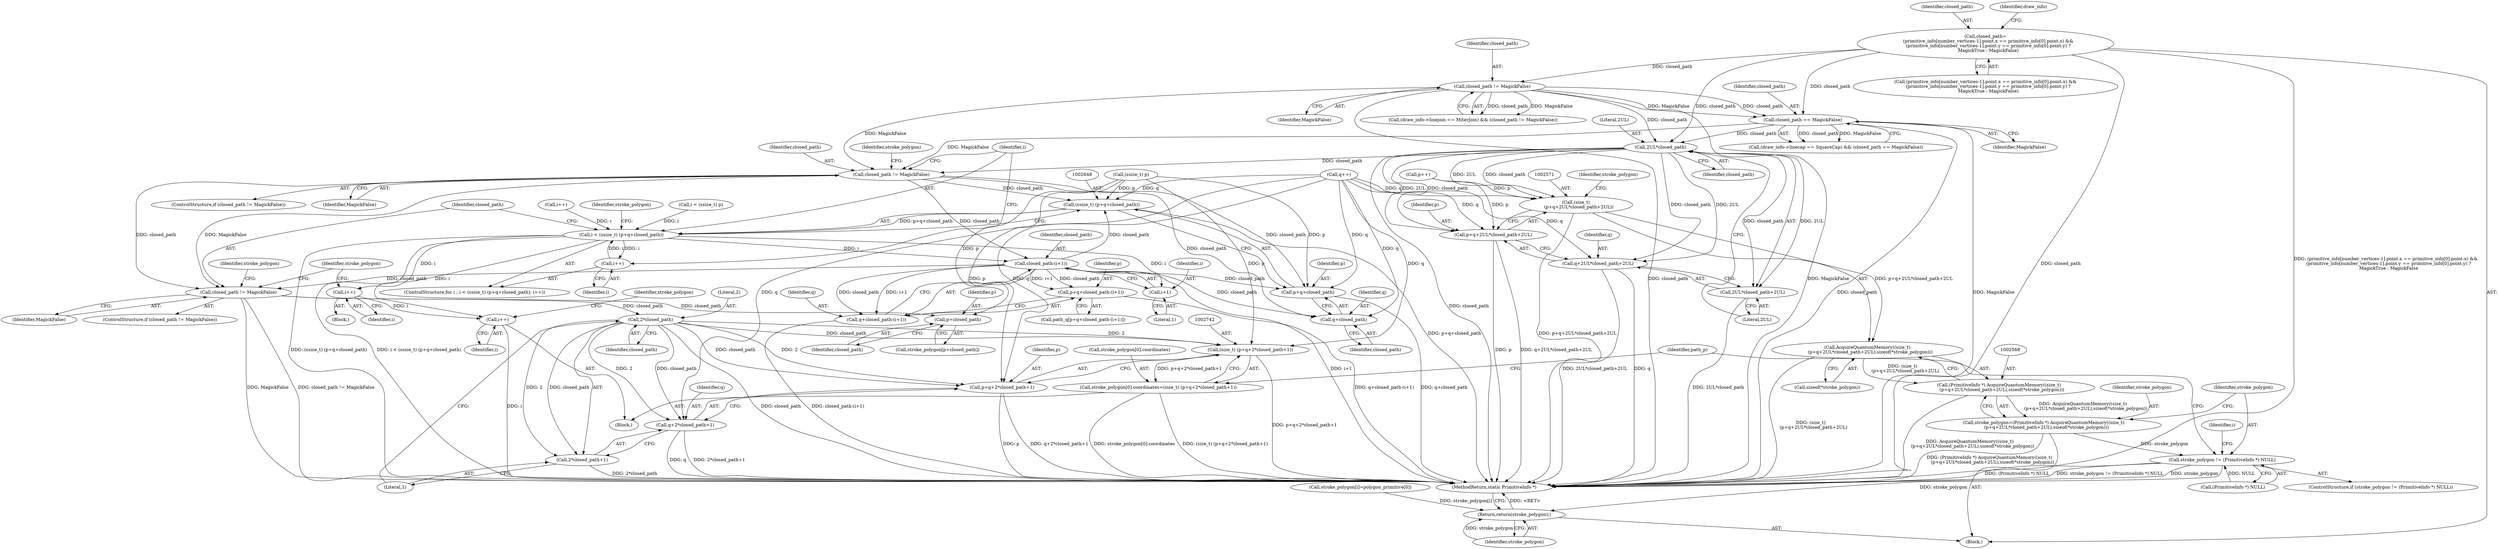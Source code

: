 digraph "0_ImageMagick_726812fa2fa7ce16bcf58f6e115f65427a1c0950_5@API" {
"1002577" [label="(Call,2UL*closed_path)"];
"1000274" [label="(Call,closed_path != MagickFalse)"];
"1000221" [label="(Call,closed_path=\n    (primitive_info[number_vertices-1].point.x == primitive_info[0].point.x) &&\n    (primitive_info[number_vertices-1].point.y == primitive_info[0].point.y) ?\n    MagickTrue : MagickFalse)"];
"1000440" [label="(Call,closed_path == MagickFalse)"];
"1002570" [label="(Call,(size_t)\n    (p+q+2UL*closed_path+2UL))"];
"1002569" [label="(Call,AcquireQuantumMemory((size_t)\n    (p+q+2UL*closed_path+2UL),sizeof(*stroke_polygon)))"];
"1002567" [label="(Call,(PrimitiveInfo *) AcquireQuantumMemory((size_t)\n    (p+q+2UL*closed_path+2UL),sizeof(*stroke_polygon)))"];
"1002565" [label="(Call,stroke_polygon=(PrimitiveInfo *) AcquireQuantumMemory((size_t)\n    (p+q+2UL*closed_path+2UL),sizeof(*stroke_polygon)))"];
"1002585" [label="(Call,stroke_polygon != (PrimitiveInfo *) NULL)"];
"1002770" [label="(Return,return(stroke_polygon);)"];
"1002572" [label="(Call,p+q+2UL*closed_path+2UL)"];
"1002574" [label="(Call,q+2UL*closed_path+2UL)"];
"1002576" [label="(Call,2UL*closed_path+2UL)"];
"1002620" [label="(Call,closed_path != MagickFalse)"];
"1002647" [label="(Call,(ssize_t) (p+q+closed_path))"];
"1002645" [label="(Call,i < (ssize_t) (p+q+closed_path))"];
"1002654" [label="(Call,i++)"];
"1002676" [label="(Call,closed_path-(i+1))"];
"1002649" [label="(Call,p+q+closed_path)"];
"1002651" [label="(Call,q+closed_path)"];
"1002672" [label="(Call,p+q+closed_path-(i+1))"];
"1002674" [label="(Call,q+closed_path-(i+1))"];
"1002682" [label="(Call,closed_path != MagickFalse)"];
"1002702" [label="(Call,p+closed_path)"];
"1002748" [label="(Call,2*closed_path)"];
"1002741" [label="(Call,(size_t) (p+q+2*closed_path+1))"];
"1002735" [label="(Call,stroke_polygon[0].coordinates=(size_t) (p+q+2*closed_path+1))"];
"1002743" [label="(Call,p+q+2*closed_path+1)"];
"1002745" [label="(Call,q+2*closed_path+1)"];
"1002747" [label="(Call,2*closed_path+1)"];
"1002678" [label="(Call,i+1)"];
"1002706" [label="(Call,i++)"];
"1002726" [label="(Call,i++)"];
"1002583" [label="(Identifier,stroke_polygon)"];
"1002646" [label="(Identifier,i)"];
"1000434" [label="(Call,(draw_info->linecap == SquareCap) && (closed_path == MagickFalse))"];
"1002552" [label="(Call,p++)"];
"1002673" [label="(Identifier,p)"];
"1002566" [label="(Identifier,stroke_polygon)"];
"1002597" [label="(Call,(ssize_t) p)"];
"1002621" [label="(Identifier,closed_path)"];
"1002703" [label="(Identifier,p)"];
"1002642" [label="(Call,i++)"];
"1002560" [label="(Call,q++)"];
"1002743" [label="(Call,p+q+2*closed_path+1)"];
"1002679" [label="(Identifier,i)"];
"1002681" [label="(ControlStructure,if (closed_path != MagickFalse))"];
"1002708" [label="(Call,stroke_polygon[i]=polygon_primitive[0])"];
"1002650" [label="(Identifier,p)"];
"1002573" [label="(Identifier,p)"];
"1002622" [label="(Identifier,MagickFalse)"];
"1002684" [label="(Identifier,MagickFalse)"];
"1002736" [label="(Call,stroke_polygon[0].coordinates)"];
"1002572" [label="(Call,p+q+2UL*closed_path+2UL)"];
"1002748" [label="(Call,2*closed_path)"];
"1002707" [label="(Identifier,i)"];
"1002620" [label="(Call,closed_path != MagickFalse)"];
"1000274" [label="(Call,closed_path != MagickFalse)"];
"1002751" [label="(Literal,1)"];
"1002659" [label="(Identifier,stroke_polygon)"];
"1002579" [label="(Identifier,closed_path)"];
"1002585" [label="(Call,stroke_polygon != (PrimitiveInfo *) NULL)"];
"1002652" [label="(Identifier,q)"];
"1002680" [label="(Literal,1)"];
"1002747" [label="(Call,2*closed_path+1)"];
"1002772" [label="(MethodReturn,static PrimitiveInfo *)"];
"1002587" [label="(Call,(PrimitiveInfo *) NULL)"];
"1002746" [label="(Identifier,q)"];
"1002649" [label="(Call,p+q+closed_path)"];
"1000440" [label="(Call,closed_path == MagickFalse)"];
"1002590" [label="(Block,)"];
"1002771" [label="(Identifier,stroke_polygon)"];
"1002749" [label="(Literal,2)"];
"1002702" [label="(Call,p+closed_path)"];
"1002727" [label="(Identifier,i)"];
"1002688" [label="(Identifier,stroke_polygon)"];
"1002586" [label="(Identifier,stroke_polygon)"];
"1002654" [label="(Call,i++)"];
"1002676" [label="(Call,closed_path-(i+1))"];
"1002678" [label="(Call,i+1)"];
"1002683" [label="(Identifier,closed_path)"];
"1002674" [label="(Call,q+closed_path-(i+1))"];
"1002593" [label="(Identifier,i)"];
"1002682" [label="(Call,closed_path != MagickFalse)"];
"1002753" [label="(Identifier,path_p)"];
"1002672" [label="(Call,p+q+closed_path-(i+1))"];
"1000223" [label="(Call,(primitive_info[number_vertices-1].point.x == primitive_info[0].point.x) &&\n    (primitive_info[number_vertices-1].point.y == primitive_info[0].point.y) ?\n    MagickTrue : MagickFalse)"];
"1002670" [label="(Call,path_q[p+q+closed_path-(i+1)])"];
"1002675" [label="(Identifier,q)"];
"1000276" [label="(Identifier,MagickFalse)"];
"1002581" [label="(Call,sizeof(*stroke_polygon))"];
"1002570" [label="(Call,(size_t)\n    (p+q+2UL*closed_path+2UL))"];
"1002653" [label="(Identifier,closed_path)"];
"1002745" [label="(Call,q+2*closed_path+1)"];
"1002578" [label="(Literal,2UL)"];
"1002750" [label="(Identifier,closed_path)"];
"1002735" [label="(Call,stroke_polygon[0].coordinates=(size_t) (p+q+2*closed_path+1))"];
"1002580" [label="(Literal,2UL)"];
"1002647" [label="(Call,(ssize_t) (p+q+closed_path))"];
"1002595" [label="(Call,i < (ssize_t) p)"];
"1002577" [label="(Call,2UL*closed_path)"];
"1000221" [label="(Call,closed_path=\n    (primitive_info[number_vertices-1].point.x == primitive_info[0].point.x) &&\n    (primitive_info[number_vertices-1].point.y == primitive_info[0].point.y) ?\n    MagickTrue : MagickFalse)"];
"1002731" [label="(Identifier,stroke_polygon)"];
"1002626" [label="(Identifier,stroke_polygon)"];
"1002744" [label="(Identifier,p)"];
"1002651" [label="(Call,q+closed_path)"];
"1002655" [label="(Identifier,i)"];
"1002726" [label="(Call,i++)"];
"1000275" [label="(Identifier,closed_path)"];
"1002644" [label="(ControlStructure,for ( ; i < (ssize_t) (p+q+closed_path); i++))"];
"1002645" [label="(Call,i < (ssize_t) (p+q+closed_path))"];
"1002741" [label="(Call,(size_t) (p+q+2*closed_path+1))"];
"1000442" [label="(Identifier,MagickFalse)"];
"1002567" [label="(Call,(PrimitiveInfo *) AcquireQuantumMemory((size_t)\n    (p+q+2UL*closed_path+2UL),sizeof(*stroke_polygon)))"];
"1002619" [label="(ControlStructure,if (closed_path != MagickFalse))"];
"1002685" [label="(Block,)"];
"1002565" [label="(Call,stroke_polygon=(PrimitiveInfo *) AcquireQuantumMemory((size_t)\n    (p+q+2UL*closed_path+2UL),sizeof(*stroke_polygon)))"];
"1002704" [label="(Identifier,closed_path)"];
"1002575" [label="(Identifier,q)"];
"1000222" [label="(Identifier,closed_path)"];
"1002574" [label="(Call,q+2UL*closed_path+2UL)"];
"1002700" [label="(Call,stroke_polygon[p+closed_path])"];
"1002569" [label="(Call,AcquireQuantumMemory((size_t)\n    (p+q+2UL*closed_path+2UL),sizeof(*stroke_polygon)))"];
"1002584" [label="(ControlStructure,if (stroke_polygon != (PrimitiveInfo *) NULL))"];
"1002576" [label="(Call,2UL*closed_path+2UL)"];
"1002710" [label="(Identifier,stroke_polygon)"];
"1002677" [label="(Identifier,closed_path)"];
"1002770" [label="(Return,return(stroke_polygon);)"];
"1002706" [label="(Call,i++)"];
"1000441" [label="(Identifier,closed_path)"];
"1000268" [label="(Call,(draw_info->linejoin == MiterJoin) && (closed_path != MagickFalse))"];
"1000265" [label="(Identifier,draw_info)"];
"1000108" [label="(Block,)"];
"1002577" -> "1002576"  [label="AST: "];
"1002577" -> "1002579"  [label="CFG: "];
"1002578" -> "1002577"  [label="AST: "];
"1002579" -> "1002577"  [label="AST: "];
"1002580" -> "1002577"  [label="CFG: "];
"1002577" -> "1002772"  [label="DDG: closed_path"];
"1002577" -> "1002570"  [label="DDG: 2UL"];
"1002577" -> "1002570"  [label="DDG: closed_path"];
"1002577" -> "1002572"  [label="DDG: 2UL"];
"1002577" -> "1002572"  [label="DDG: closed_path"];
"1002577" -> "1002574"  [label="DDG: 2UL"];
"1002577" -> "1002574"  [label="DDG: closed_path"];
"1002577" -> "1002576"  [label="DDG: 2UL"];
"1002577" -> "1002576"  [label="DDG: closed_path"];
"1000274" -> "1002577"  [label="DDG: closed_path"];
"1000221" -> "1002577"  [label="DDG: closed_path"];
"1000440" -> "1002577"  [label="DDG: closed_path"];
"1002577" -> "1002620"  [label="DDG: closed_path"];
"1000274" -> "1000268"  [label="AST: "];
"1000274" -> "1000276"  [label="CFG: "];
"1000275" -> "1000274"  [label="AST: "];
"1000276" -> "1000274"  [label="AST: "];
"1000268" -> "1000274"  [label="CFG: "];
"1000274" -> "1002772"  [label="DDG: closed_path"];
"1000274" -> "1002772"  [label="DDG: MagickFalse"];
"1000274" -> "1000268"  [label="DDG: closed_path"];
"1000274" -> "1000268"  [label="DDG: MagickFalse"];
"1000221" -> "1000274"  [label="DDG: closed_path"];
"1000274" -> "1000440"  [label="DDG: closed_path"];
"1000274" -> "1000440"  [label="DDG: MagickFalse"];
"1000274" -> "1002620"  [label="DDG: MagickFalse"];
"1000221" -> "1000108"  [label="AST: "];
"1000221" -> "1000223"  [label="CFG: "];
"1000222" -> "1000221"  [label="AST: "];
"1000223" -> "1000221"  [label="AST: "];
"1000265" -> "1000221"  [label="CFG: "];
"1000221" -> "1002772"  [label="DDG: (primitive_info[number_vertices-1].point.x == primitive_info[0].point.x) &&\n    (primitive_info[number_vertices-1].point.y == primitive_info[0].point.y) ?\n    MagickTrue : MagickFalse"];
"1000221" -> "1002772"  [label="DDG: closed_path"];
"1000221" -> "1000440"  [label="DDG: closed_path"];
"1000440" -> "1000434"  [label="AST: "];
"1000440" -> "1000442"  [label="CFG: "];
"1000441" -> "1000440"  [label="AST: "];
"1000442" -> "1000440"  [label="AST: "];
"1000434" -> "1000440"  [label="CFG: "];
"1000440" -> "1002772"  [label="DDG: MagickFalse"];
"1000440" -> "1002772"  [label="DDG: closed_path"];
"1000440" -> "1000434"  [label="DDG: closed_path"];
"1000440" -> "1000434"  [label="DDG: MagickFalse"];
"1000440" -> "1002620"  [label="DDG: MagickFalse"];
"1002570" -> "1002569"  [label="AST: "];
"1002570" -> "1002572"  [label="CFG: "];
"1002571" -> "1002570"  [label="AST: "];
"1002572" -> "1002570"  [label="AST: "];
"1002583" -> "1002570"  [label="CFG: "];
"1002570" -> "1002772"  [label="DDG: p+q+2UL*closed_path+2UL"];
"1002570" -> "1002569"  [label="DDG: p+q+2UL*closed_path+2UL"];
"1002552" -> "1002570"  [label="DDG: p"];
"1002560" -> "1002570"  [label="DDG: q"];
"1002569" -> "1002567"  [label="AST: "];
"1002569" -> "1002581"  [label="CFG: "];
"1002581" -> "1002569"  [label="AST: "];
"1002567" -> "1002569"  [label="CFG: "];
"1002569" -> "1002772"  [label="DDG: (size_t)\n    (p+q+2UL*closed_path+2UL)"];
"1002569" -> "1002567"  [label="DDG: (size_t)\n    (p+q+2UL*closed_path+2UL)"];
"1002567" -> "1002565"  [label="AST: "];
"1002568" -> "1002567"  [label="AST: "];
"1002565" -> "1002567"  [label="CFG: "];
"1002567" -> "1002772"  [label="DDG: AcquireQuantumMemory((size_t)\n    (p+q+2UL*closed_path+2UL),sizeof(*stroke_polygon))"];
"1002567" -> "1002565"  [label="DDG: AcquireQuantumMemory((size_t)\n    (p+q+2UL*closed_path+2UL),sizeof(*stroke_polygon))"];
"1002565" -> "1000108"  [label="AST: "];
"1002566" -> "1002565"  [label="AST: "];
"1002586" -> "1002565"  [label="CFG: "];
"1002565" -> "1002772"  [label="DDG: (PrimitiveInfo *) AcquireQuantumMemory((size_t)\n    (p+q+2UL*closed_path+2UL),sizeof(*stroke_polygon))"];
"1002565" -> "1002585"  [label="DDG: stroke_polygon"];
"1002585" -> "1002584"  [label="AST: "];
"1002585" -> "1002587"  [label="CFG: "];
"1002586" -> "1002585"  [label="AST: "];
"1002587" -> "1002585"  [label="AST: "];
"1002593" -> "1002585"  [label="CFG: "];
"1002753" -> "1002585"  [label="CFG: "];
"1002585" -> "1002772"  [label="DDG: (PrimitiveInfo *) NULL"];
"1002585" -> "1002772"  [label="DDG: stroke_polygon != (PrimitiveInfo *) NULL"];
"1002585" -> "1002772"  [label="DDG: stroke_polygon"];
"1002587" -> "1002585"  [label="DDG: NULL"];
"1002585" -> "1002770"  [label="DDG: stroke_polygon"];
"1002770" -> "1000108"  [label="AST: "];
"1002770" -> "1002771"  [label="CFG: "];
"1002771" -> "1002770"  [label="AST: "];
"1002772" -> "1002770"  [label="CFG: "];
"1002770" -> "1002772"  [label="DDG: <RET>"];
"1002771" -> "1002770"  [label="DDG: stroke_polygon"];
"1002708" -> "1002770"  [label="DDG: stroke_polygon[i]"];
"1002572" -> "1002574"  [label="CFG: "];
"1002573" -> "1002572"  [label="AST: "];
"1002574" -> "1002572"  [label="AST: "];
"1002572" -> "1002772"  [label="DDG: p"];
"1002572" -> "1002772"  [label="DDG: q+2UL*closed_path+2UL"];
"1002552" -> "1002572"  [label="DDG: p"];
"1002560" -> "1002572"  [label="DDG: q"];
"1002574" -> "1002576"  [label="CFG: "];
"1002575" -> "1002574"  [label="AST: "];
"1002576" -> "1002574"  [label="AST: "];
"1002574" -> "1002772"  [label="DDG: q"];
"1002574" -> "1002772"  [label="DDG: 2UL*closed_path+2UL"];
"1002560" -> "1002574"  [label="DDG: q"];
"1002576" -> "1002580"  [label="CFG: "];
"1002580" -> "1002576"  [label="AST: "];
"1002576" -> "1002772"  [label="DDG: 2UL*closed_path"];
"1002620" -> "1002619"  [label="AST: "];
"1002620" -> "1002622"  [label="CFG: "];
"1002621" -> "1002620"  [label="AST: "];
"1002622" -> "1002620"  [label="AST: "];
"1002626" -> "1002620"  [label="CFG: "];
"1002646" -> "1002620"  [label="CFG: "];
"1002620" -> "1002647"  [label="DDG: closed_path"];
"1002620" -> "1002649"  [label="DDG: closed_path"];
"1002620" -> "1002651"  [label="DDG: closed_path"];
"1002620" -> "1002676"  [label="DDG: closed_path"];
"1002620" -> "1002682"  [label="DDG: closed_path"];
"1002620" -> "1002682"  [label="DDG: MagickFalse"];
"1002647" -> "1002645"  [label="AST: "];
"1002647" -> "1002649"  [label="CFG: "];
"1002648" -> "1002647"  [label="AST: "];
"1002649" -> "1002647"  [label="AST: "];
"1002645" -> "1002647"  [label="CFG: "];
"1002647" -> "1002772"  [label="DDG: p+q+closed_path"];
"1002647" -> "1002645"  [label="DDG: p+q+closed_path"];
"1002597" -> "1002647"  [label="DDG: p"];
"1002560" -> "1002647"  [label="DDG: q"];
"1002676" -> "1002647"  [label="DDG: closed_path"];
"1002645" -> "1002644"  [label="AST: "];
"1002646" -> "1002645"  [label="AST: "];
"1002659" -> "1002645"  [label="CFG: "];
"1002683" -> "1002645"  [label="CFG: "];
"1002645" -> "1002772"  [label="DDG: (ssize_t) (p+q+closed_path)"];
"1002645" -> "1002772"  [label="DDG: i < (ssize_t) (p+q+closed_path)"];
"1002642" -> "1002645"  [label="DDG: i"];
"1002595" -> "1002645"  [label="DDG: i"];
"1002654" -> "1002645"  [label="DDG: i"];
"1002645" -> "1002654"  [label="DDG: i"];
"1002645" -> "1002676"  [label="DDG: i"];
"1002645" -> "1002678"  [label="DDG: i"];
"1002645" -> "1002706"  [label="DDG: i"];
"1002645" -> "1002726"  [label="DDG: i"];
"1002654" -> "1002644"  [label="AST: "];
"1002654" -> "1002655"  [label="CFG: "];
"1002655" -> "1002654"  [label="AST: "];
"1002646" -> "1002654"  [label="CFG: "];
"1002676" -> "1002674"  [label="AST: "];
"1002676" -> "1002678"  [label="CFG: "];
"1002677" -> "1002676"  [label="AST: "];
"1002678" -> "1002676"  [label="AST: "];
"1002674" -> "1002676"  [label="CFG: "];
"1002676" -> "1002772"  [label="DDG: i+1"];
"1002676" -> "1002649"  [label="DDG: closed_path"];
"1002676" -> "1002651"  [label="DDG: closed_path"];
"1002676" -> "1002672"  [label="DDG: closed_path"];
"1002676" -> "1002672"  [label="DDG: i+1"];
"1002676" -> "1002674"  [label="DDG: closed_path"];
"1002676" -> "1002674"  [label="DDG: i+1"];
"1002676" -> "1002682"  [label="DDG: closed_path"];
"1002649" -> "1002651"  [label="CFG: "];
"1002650" -> "1002649"  [label="AST: "];
"1002651" -> "1002649"  [label="AST: "];
"1002649" -> "1002772"  [label="DDG: q+closed_path"];
"1002597" -> "1002649"  [label="DDG: p"];
"1002560" -> "1002649"  [label="DDG: q"];
"1002651" -> "1002653"  [label="CFG: "];
"1002652" -> "1002651"  [label="AST: "];
"1002653" -> "1002651"  [label="AST: "];
"1002560" -> "1002651"  [label="DDG: q"];
"1002672" -> "1002670"  [label="AST: "];
"1002672" -> "1002674"  [label="CFG: "];
"1002673" -> "1002672"  [label="AST: "];
"1002674" -> "1002672"  [label="AST: "];
"1002670" -> "1002672"  [label="CFG: "];
"1002672" -> "1002772"  [label="DDG: q+closed_path-(i+1)"];
"1002675" -> "1002674"  [label="AST: "];
"1002674" -> "1002772"  [label="DDG: closed_path-(i+1)"];
"1002682" -> "1002681"  [label="AST: "];
"1002682" -> "1002684"  [label="CFG: "];
"1002683" -> "1002682"  [label="AST: "];
"1002684" -> "1002682"  [label="AST: "];
"1002688" -> "1002682"  [label="CFG: "];
"1002710" -> "1002682"  [label="CFG: "];
"1002682" -> "1002772"  [label="DDG: MagickFalse"];
"1002682" -> "1002772"  [label="DDG: closed_path != MagickFalse"];
"1002682" -> "1002702"  [label="DDG: closed_path"];
"1002682" -> "1002748"  [label="DDG: closed_path"];
"1002702" -> "1002700"  [label="AST: "];
"1002702" -> "1002704"  [label="CFG: "];
"1002703" -> "1002702"  [label="AST: "];
"1002704" -> "1002702"  [label="AST: "];
"1002700" -> "1002702"  [label="CFG: "];
"1002597" -> "1002702"  [label="DDG: p"];
"1002748" -> "1002747"  [label="AST: "];
"1002748" -> "1002750"  [label="CFG: "];
"1002749" -> "1002748"  [label="AST: "];
"1002750" -> "1002748"  [label="AST: "];
"1002751" -> "1002748"  [label="CFG: "];
"1002748" -> "1002772"  [label="DDG: closed_path"];
"1002748" -> "1002741"  [label="DDG: 2"];
"1002748" -> "1002741"  [label="DDG: closed_path"];
"1002748" -> "1002743"  [label="DDG: 2"];
"1002748" -> "1002743"  [label="DDG: closed_path"];
"1002748" -> "1002745"  [label="DDG: 2"];
"1002748" -> "1002745"  [label="DDG: closed_path"];
"1002748" -> "1002747"  [label="DDG: 2"];
"1002748" -> "1002747"  [label="DDG: closed_path"];
"1002741" -> "1002735"  [label="AST: "];
"1002741" -> "1002743"  [label="CFG: "];
"1002742" -> "1002741"  [label="AST: "];
"1002743" -> "1002741"  [label="AST: "];
"1002735" -> "1002741"  [label="CFG: "];
"1002741" -> "1002772"  [label="DDG: p+q+2*closed_path+1"];
"1002741" -> "1002735"  [label="DDG: p+q+2*closed_path+1"];
"1002597" -> "1002741"  [label="DDG: p"];
"1002560" -> "1002741"  [label="DDG: q"];
"1002735" -> "1002590"  [label="AST: "];
"1002736" -> "1002735"  [label="AST: "];
"1002753" -> "1002735"  [label="CFG: "];
"1002735" -> "1002772"  [label="DDG: (size_t) (p+q+2*closed_path+1)"];
"1002735" -> "1002772"  [label="DDG: stroke_polygon[0].coordinates"];
"1002743" -> "1002745"  [label="CFG: "];
"1002744" -> "1002743"  [label="AST: "];
"1002745" -> "1002743"  [label="AST: "];
"1002743" -> "1002772"  [label="DDG: p"];
"1002743" -> "1002772"  [label="DDG: q+2*closed_path+1"];
"1002597" -> "1002743"  [label="DDG: p"];
"1002560" -> "1002743"  [label="DDG: q"];
"1002745" -> "1002747"  [label="CFG: "];
"1002746" -> "1002745"  [label="AST: "];
"1002747" -> "1002745"  [label="AST: "];
"1002745" -> "1002772"  [label="DDG: 2*closed_path+1"];
"1002745" -> "1002772"  [label="DDG: q"];
"1002560" -> "1002745"  [label="DDG: q"];
"1002747" -> "1002751"  [label="CFG: "];
"1002751" -> "1002747"  [label="AST: "];
"1002747" -> "1002772"  [label="DDG: 2*closed_path"];
"1002678" -> "1002680"  [label="CFG: "];
"1002679" -> "1002678"  [label="AST: "];
"1002680" -> "1002678"  [label="AST: "];
"1002706" -> "1002685"  [label="AST: "];
"1002706" -> "1002707"  [label="CFG: "];
"1002707" -> "1002706"  [label="AST: "];
"1002710" -> "1002706"  [label="CFG: "];
"1002706" -> "1002726"  [label="DDG: i"];
"1002726" -> "1002590"  [label="AST: "];
"1002726" -> "1002727"  [label="CFG: "];
"1002727" -> "1002726"  [label="AST: "];
"1002731" -> "1002726"  [label="CFG: "];
"1002726" -> "1002772"  [label="DDG: i"];
}
